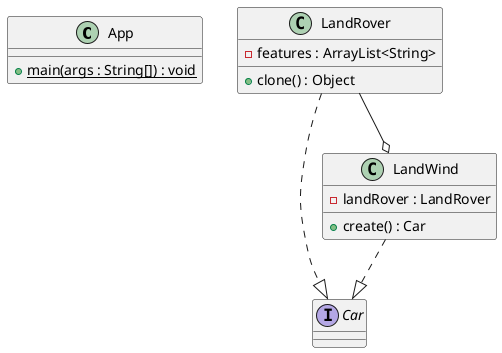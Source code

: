 @startuml

class App {
    + main(args : String[]) {static} : void
}

interface Car

class LandRover {
    - features : ArrayList<String>
    + clone() : Object
}

class LandWind {
    - landRover : LandRover
    + create() : Car
}

LandRover ..|> Car
LandWind ..|> Car
LandRover --o LandWind

@enduml